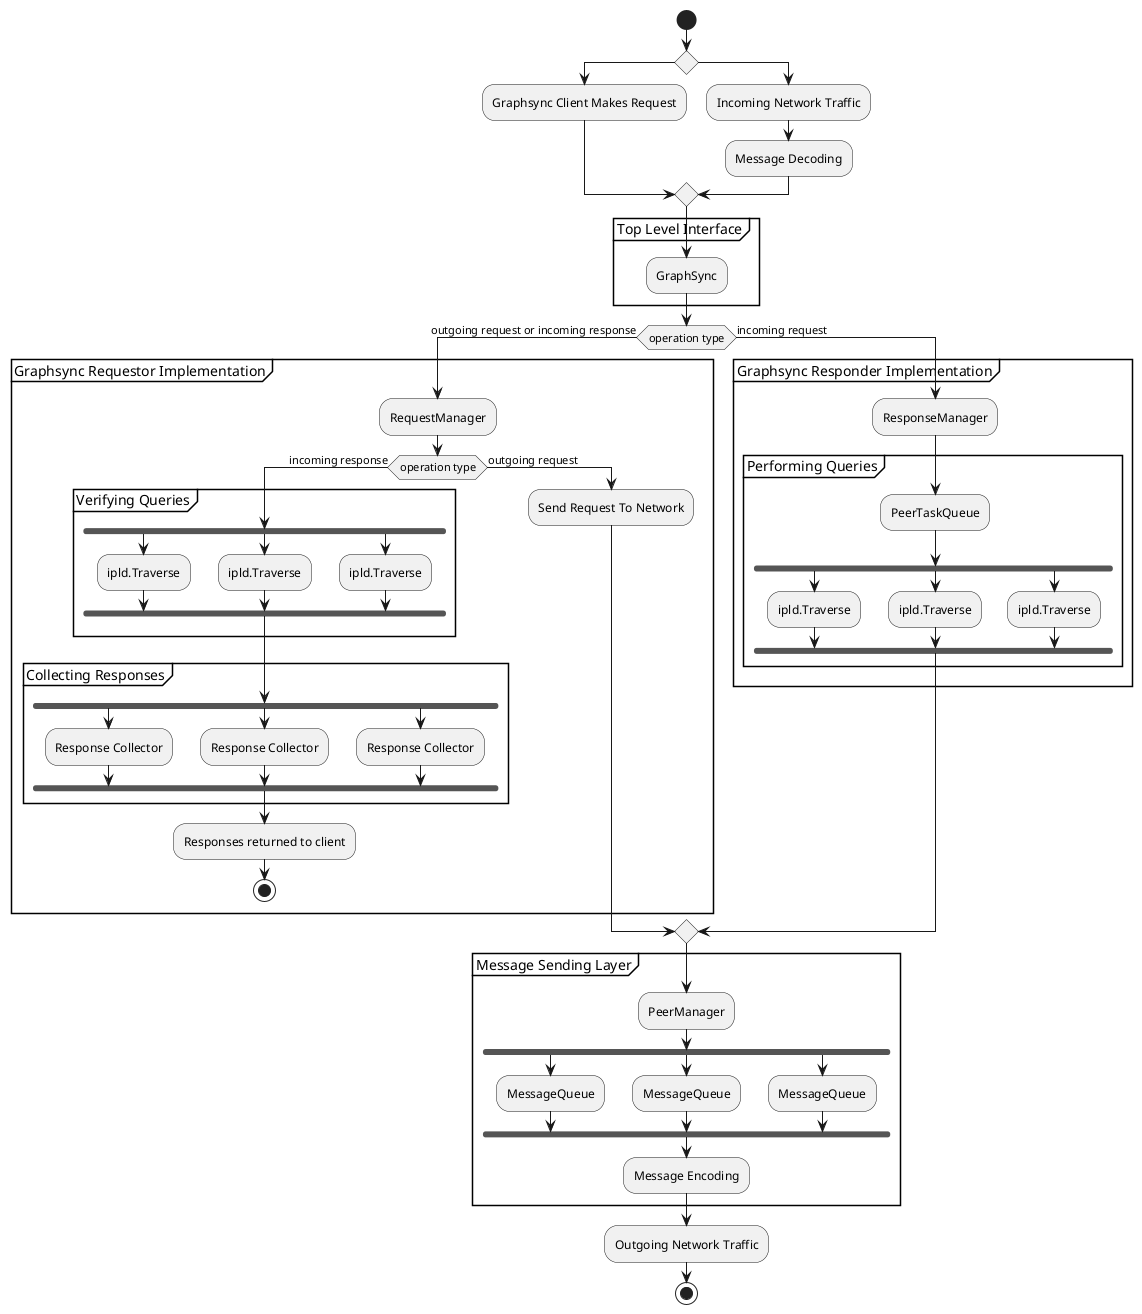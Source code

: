 @startuml Overview
start
if ()
:Graphsync Client Makes Request;
else
:Incoming Network Traffic;
:Message Decoding;
endif
partition "Top Level Interface" {
:GraphSync;
}
if (operation type) then (outgoing request or incoming response)
partition "Graphsync Requestor Implementation" {
:RequestManager;
if (operation type) then (incoming response)
partition "Verifying Queries" {
fork
:ipld.Traverse;
fork again
:ipld.Traverse;
fork again
:ipld.Traverse;
end fork
}
partition "Collecting Responses" {
fork
:Response Collector;
fork again
:Response Collector;
fork again
:Response Collector;
end fork
}
:Responses returned to client;
stop
else (outgoing request)
:Send Request To Network;
endif
}
else (incoming request)
partition "Graphsync Responder Implementation" {
:ResponseManager;
partition "Performing Queries" {
:PeerTaskQueue;
fork
:ipld.Traverse;
fork again
:ipld.Traverse;
fork again
:ipld.Traverse;
end fork
}
}
endif
partition "Message Sending Layer" {
:PeerManager;
fork
:MessageQueue;
fork again
:MessageQueue;
fork again
:MessageQueue;
end fork
:Message Encoding;
}
:Outgoing Network Traffic;
stop
@enduml